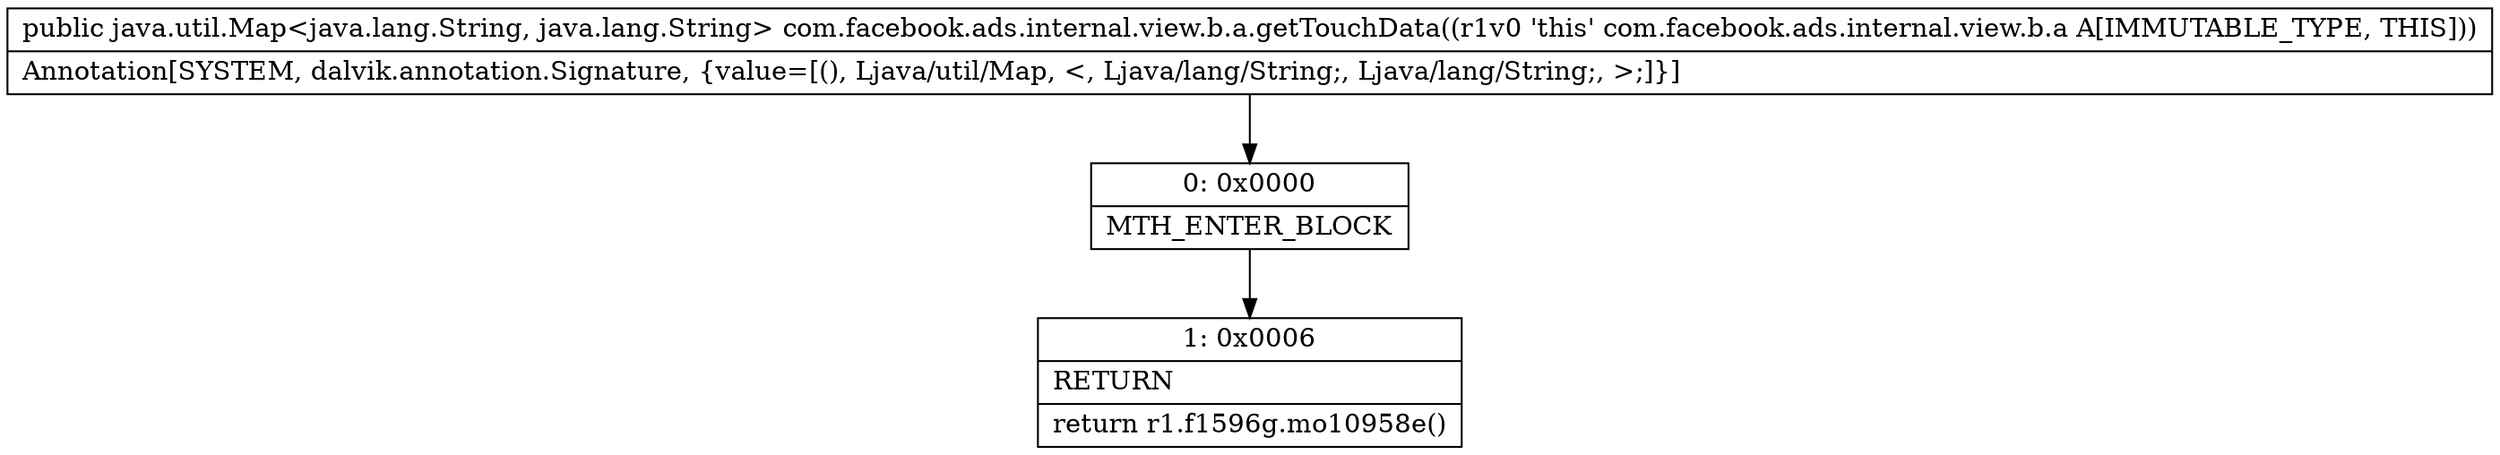digraph "CFG forcom.facebook.ads.internal.view.b.a.getTouchData()Ljava\/util\/Map;" {
Node_0 [shape=record,label="{0\:\ 0x0000|MTH_ENTER_BLOCK\l}"];
Node_1 [shape=record,label="{1\:\ 0x0006|RETURN\l|return r1.f1596g.mo10958e()\l}"];
MethodNode[shape=record,label="{public java.util.Map\<java.lang.String, java.lang.String\> com.facebook.ads.internal.view.b.a.getTouchData((r1v0 'this' com.facebook.ads.internal.view.b.a A[IMMUTABLE_TYPE, THIS]))  | Annotation[SYSTEM, dalvik.annotation.Signature, \{value=[(), Ljava\/util\/Map, \<, Ljava\/lang\/String;, Ljava\/lang\/String;, \>;]\}]\l}"];
MethodNode -> Node_0;
Node_0 -> Node_1;
}

